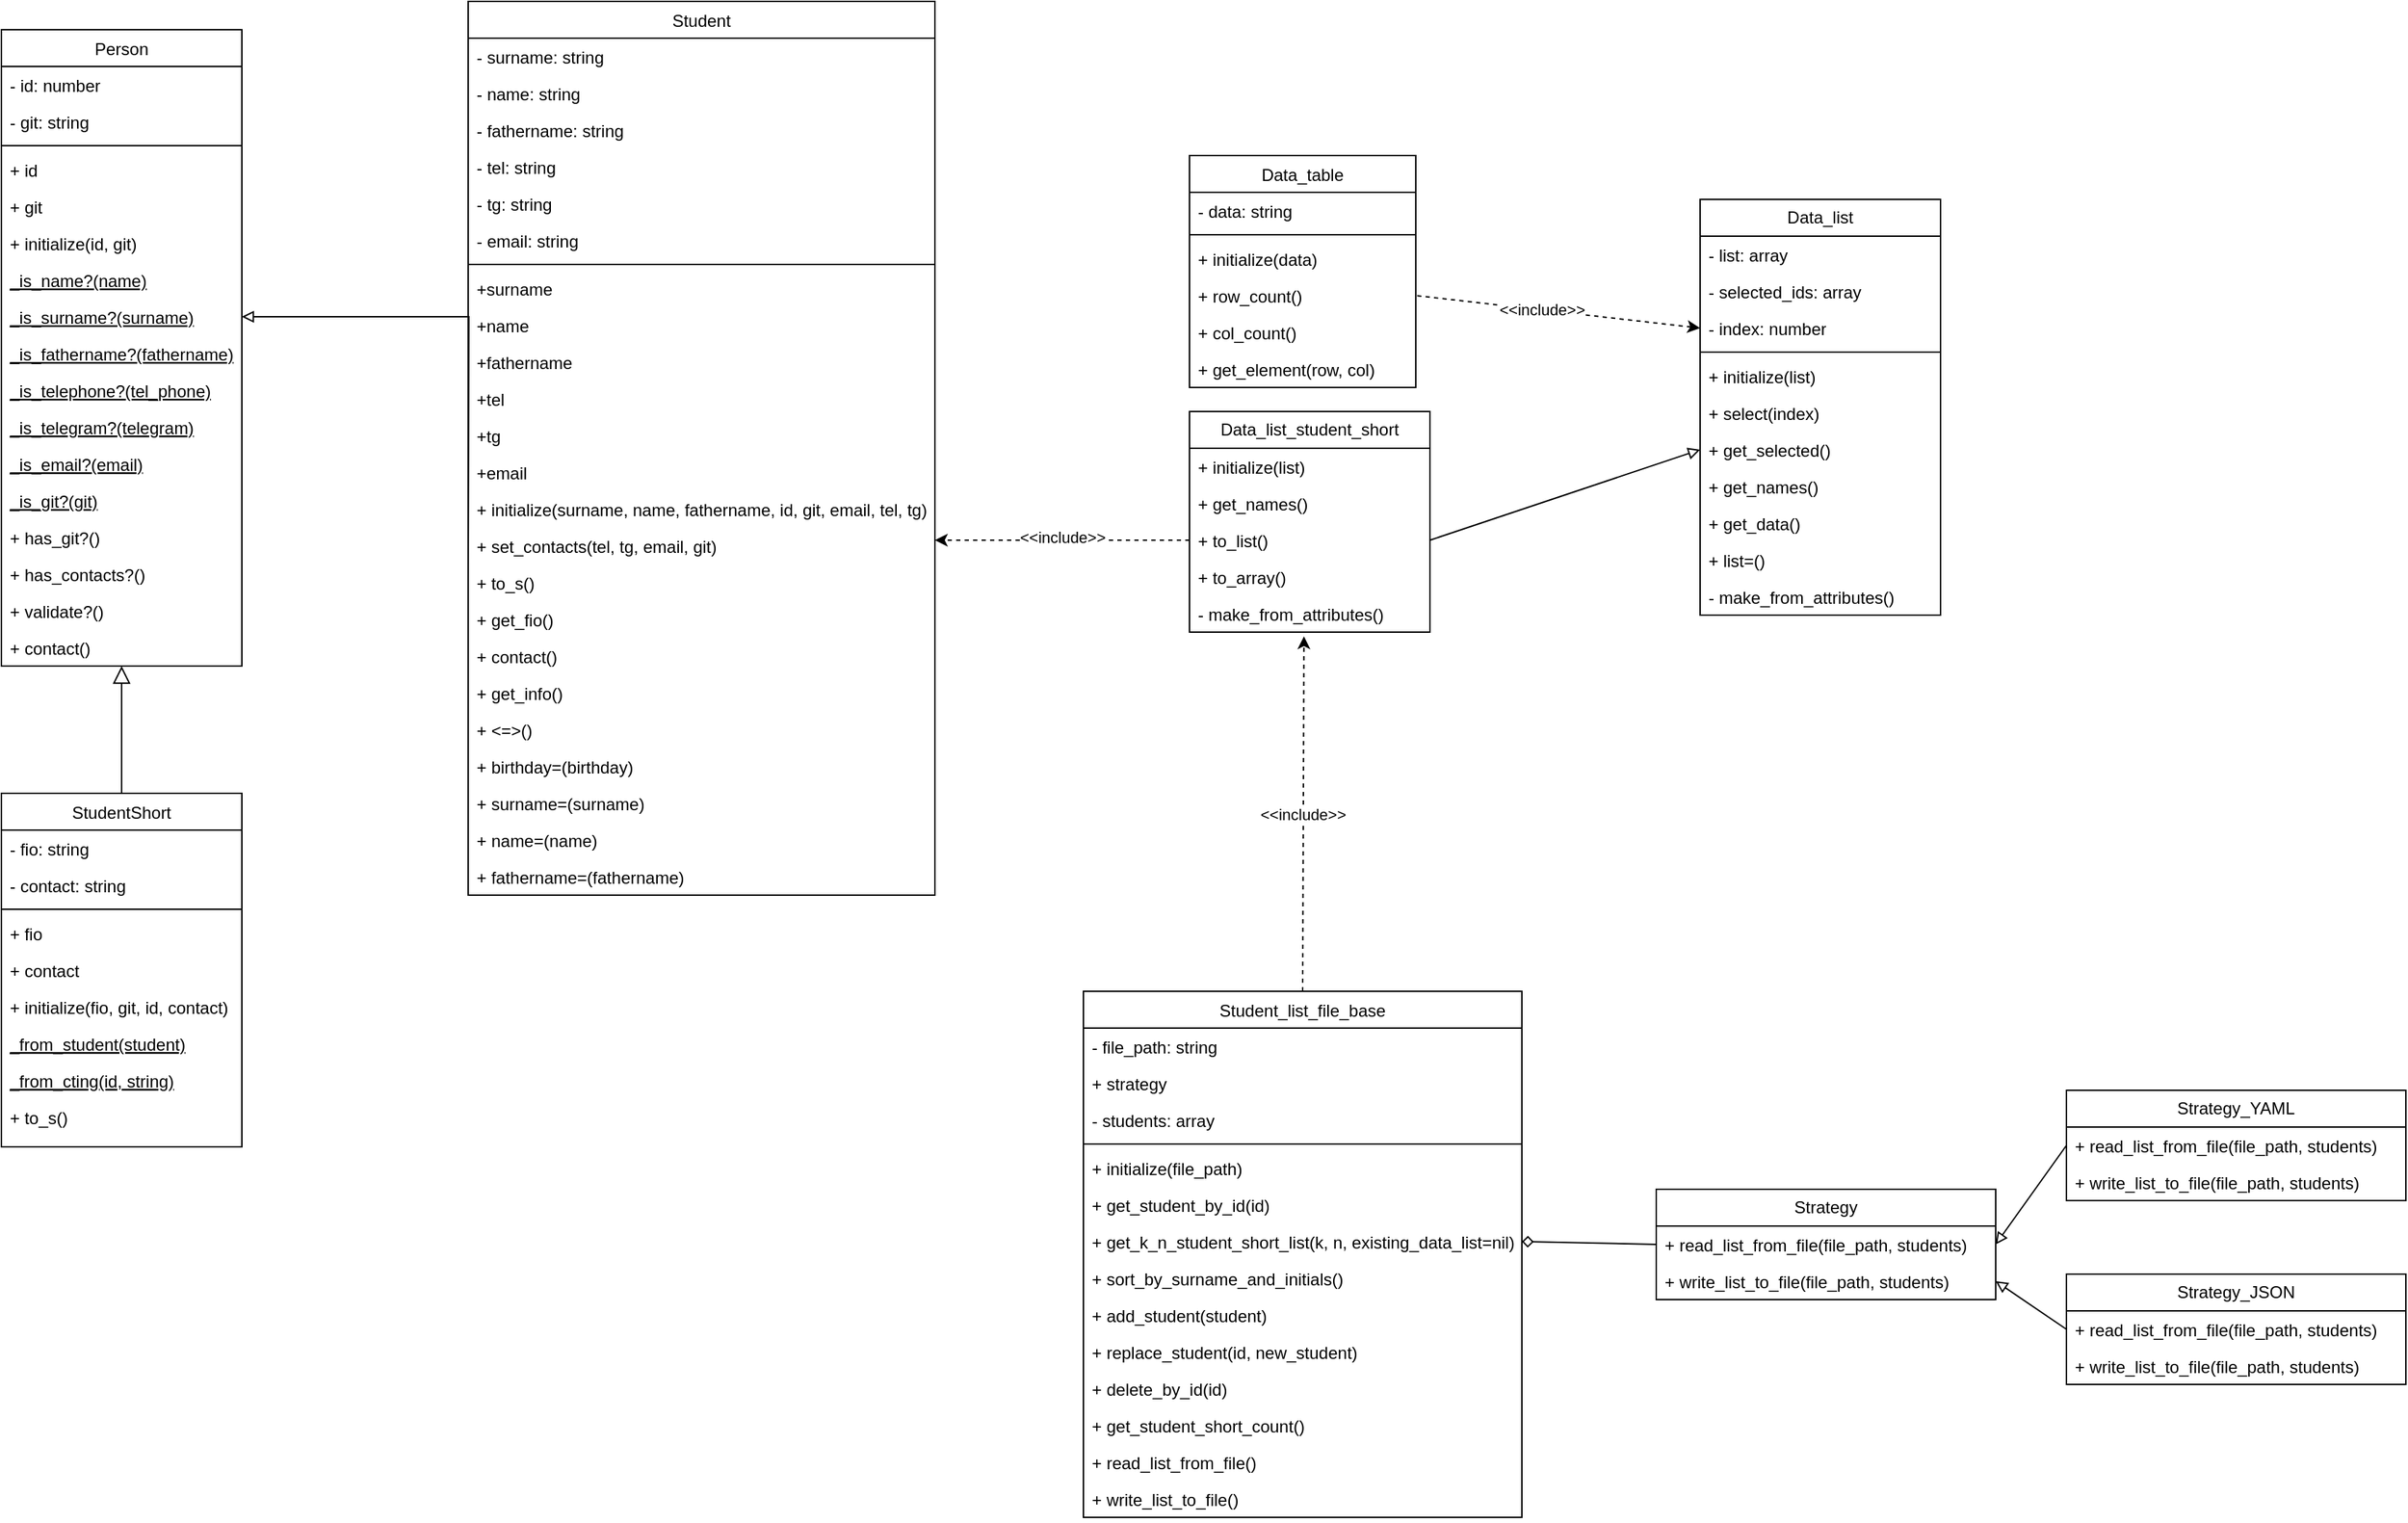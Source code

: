 <mxfile version="26.0.3">
  <diagram id="C5RBs43oDa-KdzZeNtuy" name="Page-1">
    <mxGraphModel dx="2590" dy="1465" grid="1" gridSize="10" guides="1" tooltips="1" connect="1" arrows="1" fold="1" page="1" pageScale="1" pageWidth="827" pageHeight="1169" math="0" shadow="0">
      <root>
        <mxCell id="WIyWlLk6GJQsqaUBKTNV-0" />
        <mxCell id="WIyWlLk6GJQsqaUBKTNV-1" parent="WIyWlLk6GJQsqaUBKTNV-0" />
        <mxCell id="zkfFHV4jXpPFQw0GAbJ--0" value="Person" style="swimlane;fontStyle=0;align=center;verticalAlign=top;childLayout=stackLayout;horizontal=1;startSize=26;horizontalStack=0;resizeParent=1;resizeLast=0;collapsible=1;marginBottom=0;rounded=0;shadow=0;strokeWidth=1;" parent="WIyWlLk6GJQsqaUBKTNV-1" vertex="1">
          <mxGeometry x="40" y="40" width="170" height="450" as="geometry">
            <mxRectangle x="230" y="140" width="160" height="26" as="alternateBounds" />
          </mxGeometry>
        </mxCell>
        <mxCell id="zkfFHV4jXpPFQw0GAbJ--1" value="- id: number&#xa;" style="text;align=left;verticalAlign=top;spacingLeft=4;spacingRight=4;overflow=hidden;rotatable=0;points=[[0,0.5],[1,0.5]];portConstraint=eastwest;" parent="zkfFHV4jXpPFQw0GAbJ--0" vertex="1">
          <mxGeometry y="26" width="170" height="26" as="geometry" />
        </mxCell>
        <mxCell id="zkfFHV4jXpPFQw0GAbJ--2" value="- git: string" style="text;align=left;verticalAlign=top;spacingLeft=4;spacingRight=4;overflow=hidden;rotatable=0;points=[[0,0.5],[1,0.5]];portConstraint=eastwest;rounded=0;shadow=0;html=0;" parent="zkfFHV4jXpPFQw0GAbJ--0" vertex="1">
          <mxGeometry y="52" width="170" height="26" as="geometry" />
        </mxCell>
        <mxCell id="zkfFHV4jXpPFQw0GAbJ--4" value="" style="line;html=1;strokeWidth=1;align=left;verticalAlign=middle;spacingTop=-1;spacingLeft=3;spacingRight=3;rotatable=0;labelPosition=right;points=[];portConstraint=eastwest;" parent="zkfFHV4jXpPFQw0GAbJ--0" vertex="1">
          <mxGeometry y="78" width="170" height="8" as="geometry" />
        </mxCell>
        <mxCell id="_s_rJhfVCF9jCEjjwzsq-29" value="+ id" style="text;align=left;verticalAlign=top;spacingLeft=4;spacingRight=4;overflow=hidden;rotatable=0;points=[[0,0.5],[1,0.5]];portConstraint=eastwest;" parent="zkfFHV4jXpPFQw0GAbJ--0" vertex="1">
          <mxGeometry y="86" width="170" height="26" as="geometry" />
        </mxCell>
        <mxCell id="_s_rJhfVCF9jCEjjwzsq-30" value="+ git" style="text;align=left;verticalAlign=top;spacingLeft=4;spacingRight=4;overflow=hidden;rotatable=0;points=[[0,0.5],[1,0.5]];portConstraint=eastwest;" parent="zkfFHV4jXpPFQw0GAbJ--0" vertex="1">
          <mxGeometry y="112" width="170" height="26" as="geometry" />
        </mxCell>
        <mxCell id="zkfFHV4jXpPFQw0GAbJ--5" value="+ initialize(id, git)" style="text;align=left;verticalAlign=top;spacingLeft=4;spacingRight=4;overflow=hidden;rotatable=0;points=[[0,0.5],[1,0.5]];portConstraint=eastwest;" parent="zkfFHV4jXpPFQw0GAbJ--0" vertex="1">
          <mxGeometry y="138" width="170" height="26" as="geometry" />
        </mxCell>
        <mxCell id="IYRyt0q81DZByU2d242H-0" value="_is_name?(name)" style="text;align=left;verticalAlign=top;spacingLeft=4;spacingRight=4;overflow=hidden;rotatable=0;points=[[0,0.5],[1,0.5]];portConstraint=eastwest;fontStyle=4" parent="zkfFHV4jXpPFQw0GAbJ--0" vertex="1">
          <mxGeometry y="164" width="170" height="26" as="geometry" />
        </mxCell>
        <mxCell id="_s_rJhfVCF9jCEjjwzsq-3" value="_is_surname?(surname)" style="text;align=left;verticalAlign=top;spacingLeft=4;spacingRight=4;overflow=hidden;rotatable=0;points=[[0,0.5],[1,0.5]];portConstraint=eastwest;fontStyle=4" parent="zkfFHV4jXpPFQw0GAbJ--0" vertex="1">
          <mxGeometry y="190" width="170" height="26" as="geometry" />
        </mxCell>
        <mxCell id="IYRyt0q81DZByU2d242H-1" value="_is_fathername?(fathername)" style="text;align=left;verticalAlign=top;spacingLeft=4;spacingRight=4;overflow=hidden;rotatable=0;points=[[0,0.5],[1,0.5]];portConstraint=eastwest;fontStyle=4" parent="zkfFHV4jXpPFQw0GAbJ--0" vertex="1">
          <mxGeometry y="216" width="170" height="26" as="geometry" />
        </mxCell>
        <mxCell id="IYRyt0q81DZByU2d242H-2" value="_is_telephone?(tel_phone)" style="text;align=left;verticalAlign=top;spacingLeft=4;spacingRight=4;overflow=hidden;rotatable=0;points=[[0,0.5],[1,0.5]];portConstraint=eastwest;fontStyle=4" parent="zkfFHV4jXpPFQw0GAbJ--0" vertex="1">
          <mxGeometry y="242" width="170" height="26" as="geometry" />
        </mxCell>
        <mxCell id="IYRyt0q81DZByU2d242H-3" value="_is_telegram?(telegram)" style="text;align=left;verticalAlign=top;spacingLeft=4;spacingRight=4;overflow=hidden;rotatable=0;points=[[0,0.5],[1,0.5]];portConstraint=eastwest;fontStyle=4" parent="zkfFHV4jXpPFQw0GAbJ--0" vertex="1">
          <mxGeometry y="268" width="170" height="26" as="geometry" />
        </mxCell>
        <mxCell id="IYRyt0q81DZByU2d242H-4" value="_is_email?(email)" style="text;align=left;verticalAlign=top;spacingLeft=4;spacingRight=4;overflow=hidden;rotatable=0;points=[[0,0.5],[1,0.5]];portConstraint=eastwest;fontStyle=4" parent="zkfFHV4jXpPFQw0GAbJ--0" vertex="1">
          <mxGeometry y="294" width="170" height="26" as="geometry" />
        </mxCell>
        <mxCell id="IYRyt0q81DZByU2d242H-5" value="_is_git?(git)" style="text;align=left;verticalAlign=top;spacingLeft=4;spacingRight=4;overflow=hidden;rotatable=0;points=[[0,0.5],[1,0.5]];portConstraint=eastwest;fontStyle=4" parent="zkfFHV4jXpPFQw0GAbJ--0" vertex="1">
          <mxGeometry y="320" width="170" height="26" as="geometry" />
        </mxCell>
        <mxCell id="_s_rJhfVCF9jCEjjwzsq-4" value="+ has_git?()" style="text;align=left;verticalAlign=top;spacingLeft=4;spacingRight=4;overflow=hidden;rotatable=0;points=[[0,0.5],[1,0.5]];portConstraint=eastwest;" parent="zkfFHV4jXpPFQw0GAbJ--0" vertex="1">
          <mxGeometry y="346" width="170" height="26" as="geometry" />
        </mxCell>
        <mxCell id="IYRyt0q81DZByU2d242H-6" value="+ has_contacts?()" style="text;align=left;verticalAlign=top;spacingLeft=4;spacingRight=4;overflow=hidden;rotatable=0;points=[[0,0.5],[1,0.5]];portConstraint=eastwest;" parent="zkfFHV4jXpPFQw0GAbJ--0" vertex="1">
          <mxGeometry y="372" width="170" height="26" as="geometry" />
        </mxCell>
        <mxCell id="IYRyt0q81DZByU2d242H-8" value="+ validate?()" style="text;align=left;verticalAlign=top;spacingLeft=4;spacingRight=4;overflow=hidden;rotatable=0;points=[[0,0.5],[1,0.5]];portConstraint=eastwest;" parent="zkfFHV4jXpPFQw0GAbJ--0" vertex="1">
          <mxGeometry y="398" width="170" height="26" as="geometry" />
        </mxCell>
        <mxCell id="_s_rJhfVCF9jCEjjwzsq-5" value="+ contact()" style="text;align=left;verticalAlign=top;spacingLeft=4;spacingRight=4;overflow=hidden;rotatable=0;points=[[0,0.5],[1,0.5]];portConstraint=eastwest;" parent="zkfFHV4jXpPFQw0GAbJ--0" vertex="1">
          <mxGeometry y="424" width="170" height="26" as="geometry" />
        </mxCell>
        <mxCell id="zkfFHV4jXpPFQw0GAbJ--13" value="StudentShort" style="swimlane;fontStyle=0;align=center;verticalAlign=top;childLayout=stackLayout;horizontal=1;startSize=26;horizontalStack=0;resizeParent=1;resizeLast=0;collapsible=1;marginBottom=0;rounded=0;shadow=0;strokeWidth=1;" parent="WIyWlLk6GJQsqaUBKTNV-1" vertex="1">
          <mxGeometry x="40" y="580" width="170" height="250" as="geometry">
            <mxRectangle x="340" y="380" width="170" height="26" as="alternateBounds" />
          </mxGeometry>
        </mxCell>
        <mxCell id="zkfFHV4jXpPFQw0GAbJ--14" value="- fio: string" style="text;align=left;verticalAlign=top;spacingLeft=4;spacingRight=4;overflow=hidden;rotatable=0;points=[[0,0.5],[1,0.5]];portConstraint=eastwest;" parent="zkfFHV4jXpPFQw0GAbJ--13" vertex="1">
          <mxGeometry y="26" width="170" height="26" as="geometry" />
        </mxCell>
        <mxCell id="_s_rJhfVCF9jCEjjwzsq-8" value="- contact: string" style="text;align=left;verticalAlign=top;spacingLeft=4;spacingRight=4;overflow=hidden;rotatable=0;points=[[0,0.5],[1,0.5]];portConstraint=eastwest;" parent="zkfFHV4jXpPFQw0GAbJ--13" vertex="1">
          <mxGeometry y="52" width="170" height="26" as="geometry" />
        </mxCell>
        <mxCell id="zkfFHV4jXpPFQw0GAbJ--15" value="" style="line;html=1;strokeWidth=1;align=left;verticalAlign=middle;spacingTop=-1;spacingLeft=3;spacingRight=3;rotatable=0;labelPosition=right;points=[];portConstraint=eastwest;" parent="zkfFHV4jXpPFQw0GAbJ--13" vertex="1">
          <mxGeometry y="78" width="170" height="8" as="geometry" />
        </mxCell>
        <mxCell id="_s_rJhfVCF9jCEjjwzsq-37" value="+ fio" style="text;align=left;verticalAlign=top;spacingLeft=4;spacingRight=4;overflow=hidden;rotatable=0;points=[[0,0.5],[1,0.5]];portConstraint=eastwest;" parent="zkfFHV4jXpPFQw0GAbJ--13" vertex="1">
          <mxGeometry y="86" width="170" height="26" as="geometry" />
        </mxCell>
        <mxCell id="_s_rJhfVCF9jCEjjwzsq-38" value="+ contact" style="text;align=left;verticalAlign=top;spacingLeft=4;spacingRight=4;overflow=hidden;rotatable=0;points=[[0,0.5],[1,0.5]];portConstraint=eastwest;" parent="zkfFHV4jXpPFQw0GAbJ--13" vertex="1">
          <mxGeometry y="112" width="170" height="26" as="geometry" />
        </mxCell>
        <mxCell id="_s_rJhfVCF9jCEjjwzsq-10" value="+ initialize(fio, git, id, contact)" style="text;align=left;verticalAlign=top;spacingLeft=4;spacingRight=4;overflow=hidden;rotatable=0;points=[[0,0.5],[1,0.5]];portConstraint=eastwest;" parent="zkfFHV4jXpPFQw0GAbJ--13" vertex="1">
          <mxGeometry y="138" width="170" height="26" as="geometry" />
        </mxCell>
        <mxCell id="_s_rJhfVCF9jCEjjwzsq-11" value="_from_student(student)" style="text;align=left;verticalAlign=top;spacingLeft=4;spacingRight=4;overflow=hidden;rotatable=0;points=[[0,0.5],[1,0.5]];portConstraint=eastwest;fontStyle=4" parent="zkfFHV4jXpPFQw0GAbJ--13" vertex="1">
          <mxGeometry y="164" width="170" height="26" as="geometry" />
        </mxCell>
        <mxCell id="_s_rJhfVCF9jCEjjwzsq-12" value="_from_cting(id, string)" style="text;align=left;verticalAlign=top;spacingLeft=4;spacingRight=4;overflow=hidden;rotatable=0;points=[[0,0.5],[1,0.5]];portConstraint=eastwest;fontStyle=4" parent="zkfFHV4jXpPFQw0GAbJ--13" vertex="1">
          <mxGeometry y="190" width="170" height="26" as="geometry" />
        </mxCell>
        <mxCell id="_s_rJhfVCF9jCEjjwzsq-13" value="+ to_s()" style="text;align=left;verticalAlign=top;spacingLeft=4;spacingRight=4;overflow=hidden;rotatable=0;points=[[0,0.5],[1,0.5]];portConstraint=eastwest;" parent="zkfFHV4jXpPFQw0GAbJ--13" vertex="1">
          <mxGeometry y="216" width="170" height="26" as="geometry" />
        </mxCell>
        <mxCell id="zkfFHV4jXpPFQw0GAbJ--16" value="" style="endArrow=block;endSize=10;endFill=0;shadow=0;strokeWidth=1;rounded=0;curved=0;edgeStyle=elbowEdgeStyle;elbow=vertical;" parent="WIyWlLk6GJQsqaUBKTNV-1" source="zkfFHV4jXpPFQw0GAbJ--13" target="zkfFHV4jXpPFQw0GAbJ--0" edge="1">
          <mxGeometry width="160" relative="1" as="geometry">
            <mxPoint x="210" y="373" as="sourcePoint" />
            <mxPoint x="310" y="271" as="targetPoint" />
          </mxGeometry>
        </mxCell>
        <mxCell id="zkfFHV4jXpPFQw0GAbJ--17" value="Student" style="swimlane;fontStyle=0;align=center;verticalAlign=top;childLayout=stackLayout;horizontal=1;startSize=26;horizontalStack=0;resizeParent=1;resizeLast=0;collapsible=1;marginBottom=0;rounded=0;shadow=0;strokeWidth=1;" parent="WIyWlLk6GJQsqaUBKTNV-1" vertex="1">
          <mxGeometry x="370" y="20" width="330" height="632" as="geometry">
            <mxRectangle x="550" y="140" width="160" height="26" as="alternateBounds" />
          </mxGeometry>
        </mxCell>
        <mxCell id="zkfFHV4jXpPFQw0GAbJ--18" value="- surname: string" style="text;align=left;verticalAlign=top;spacingLeft=4;spacingRight=4;overflow=hidden;rotatable=0;points=[[0,0.5],[1,0.5]];portConstraint=eastwest;" parent="zkfFHV4jXpPFQw0GAbJ--17" vertex="1">
          <mxGeometry y="26" width="330" height="26" as="geometry" />
        </mxCell>
        <mxCell id="zkfFHV4jXpPFQw0GAbJ--19" value="- name: string" style="text;align=left;verticalAlign=top;spacingLeft=4;spacingRight=4;overflow=hidden;rotatable=0;points=[[0,0.5],[1,0.5]];portConstraint=eastwest;rounded=0;shadow=0;html=0;" parent="zkfFHV4jXpPFQw0GAbJ--17" vertex="1">
          <mxGeometry y="52" width="330" height="26" as="geometry" />
        </mxCell>
        <mxCell id="zkfFHV4jXpPFQw0GAbJ--20" value="- fathername: string" style="text;align=left;verticalAlign=top;spacingLeft=4;spacingRight=4;overflow=hidden;rotatable=0;points=[[0,0.5],[1,0.5]];portConstraint=eastwest;rounded=0;shadow=0;html=0;" parent="zkfFHV4jXpPFQw0GAbJ--17" vertex="1">
          <mxGeometry y="78" width="330" height="26" as="geometry" />
        </mxCell>
        <mxCell id="zkfFHV4jXpPFQw0GAbJ--21" value="- tel: string" style="text;align=left;verticalAlign=top;spacingLeft=4;spacingRight=4;overflow=hidden;rotatable=0;points=[[0,0.5],[1,0.5]];portConstraint=eastwest;rounded=0;shadow=0;html=0;" parent="zkfFHV4jXpPFQw0GAbJ--17" vertex="1">
          <mxGeometry y="104" width="330" height="26" as="geometry" />
        </mxCell>
        <mxCell id="zkfFHV4jXpPFQw0GAbJ--22" value="- tg: string" style="text;align=left;verticalAlign=top;spacingLeft=4;spacingRight=4;overflow=hidden;rotatable=0;points=[[0,0.5],[1,0.5]];portConstraint=eastwest;rounded=0;shadow=0;html=0;" parent="zkfFHV4jXpPFQw0GAbJ--17" vertex="1">
          <mxGeometry y="130" width="330" height="26" as="geometry" />
        </mxCell>
        <mxCell id="_s_rJhfVCF9jCEjjwzsq-14" value="- email: string" style="text;align=left;verticalAlign=top;spacingLeft=4;spacingRight=4;overflow=hidden;rotatable=0;points=[[0,0.5],[1,0.5]];portConstraint=eastwest;rounded=0;shadow=0;html=0;" parent="zkfFHV4jXpPFQw0GAbJ--17" vertex="1">
          <mxGeometry y="156" width="330" height="26" as="geometry" />
        </mxCell>
        <mxCell id="zkfFHV4jXpPFQw0GAbJ--23" value="" style="line;html=1;strokeWidth=1;align=left;verticalAlign=middle;spacingTop=-1;spacingLeft=3;spacingRight=3;rotatable=0;labelPosition=right;points=[];portConstraint=eastwest;" parent="zkfFHV4jXpPFQw0GAbJ--17" vertex="1">
          <mxGeometry y="182" width="330" height="8" as="geometry" />
        </mxCell>
        <mxCell id="_s_rJhfVCF9jCEjjwzsq-31" value="+surname" style="text;align=left;verticalAlign=top;spacingLeft=4;spacingRight=4;overflow=hidden;rotatable=0;points=[[0,0.5],[1,0.5]];portConstraint=eastwest;" parent="zkfFHV4jXpPFQw0GAbJ--17" vertex="1">
          <mxGeometry y="190" width="330" height="26" as="geometry" />
        </mxCell>
        <mxCell id="_s_rJhfVCF9jCEjjwzsq-32" value="+name" style="text;align=left;verticalAlign=top;spacingLeft=4;spacingRight=4;overflow=hidden;rotatable=0;points=[[0,0.5],[1,0.5]];portConstraint=eastwest;" parent="zkfFHV4jXpPFQw0GAbJ--17" vertex="1">
          <mxGeometry y="216" width="330" height="26" as="geometry" />
        </mxCell>
        <mxCell id="_s_rJhfVCF9jCEjjwzsq-33" value="+fathername" style="text;align=left;verticalAlign=top;spacingLeft=4;spacingRight=4;overflow=hidden;rotatable=0;points=[[0,0.5],[1,0.5]];portConstraint=eastwest;" parent="zkfFHV4jXpPFQw0GAbJ--17" vertex="1">
          <mxGeometry y="242" width="330" height="26" as="geometry" />
        </mxCell>
        <mxCell id="_s_rJhfVCF9jCEjjwzsq-34" value="+tel" style="text;align=left;verticalAlign=top;spacingLeft=4;spacingRight=4;overflow=hidden;rotatable=0;points=[[0,0.5],[1,0.5]];portConstraint=eastwest;" parent="zkfFHV4jXpPFQw0GAbJ--17" vertex="1">
          <mxGeometry y="268" width="330" height="26" as="geometry" />
        </mxCell>
        <mxCell id="_s_rJhfVCF9jCEjjwzsq-35" value="+tg" style="text;align=left;verticalAlign=top;spacingLeft=4;spacingRight=4;overflow=hidden;rotatable=0;points=[[0,0.5],[1,0.5]];portConstraint=eastwest;" parent="zkfFHV4jXpPFQw0GAbJ--17" vertex="1">
          <mxGeometry y="294" width="330" height="26" as="geometry" />
        </mxCell>
        <mxCell id="_s_rJhfVCF9jCEjjwzsq-36" value="+email" style="text;align=left;verticalAlign=top;spacingLeft=4;spacingRight=4;overflow=hidden;rotatable=0;points=[[0,0.5],[1,0.5]];portConstraint=eastwest;" parent="zkfFHV4jXpPFQw0GAbJ--17" vertex="1">
          <mxGeometry y="320" width="330" height="26" as="geometry" />
        </mxCell>
        <mxCell id="_s_rJhfVCF9jCEjjwzsq-39" value="+ initialize(surname, name, fathername, id, git, email, tel, tg)" style="text;align=left;verticalAlign=top;spacingLeft=4;spacingRight=4;overflow=hidden;rotatable=0;points=[[0,0.5],[1,0.5]];portConstraint=eastwest;" parent="zkfFHV4jXpPFQw0GAbJ--17" vertex="1">
          <mxGeometry y="346" width="330" height="26" as="geometry" />
        </mxCell>
        <mxCell id="_s_rJhfVCF9jCEjjwzsq-19" value="+ set_contacts(tel, tg, email, git)" style="text;align=left;verticalAlign=top;spacingLeft=4;spacingRight=4;overflow=hidden;rotatable=0;points=[[0,0.5],[1,0.5]];portConstraint=eastwest;" parent="zkfFHV4jXpPFQw0GAbJ--17" vertex="1">
          <mxGeometry y="372" width="330" height="26" as="geometry" />
        </mxCell>
        <mxCell id="_s_rJhfVCF9jCEjjwzsq-20" value="+ to_s()" style="text;align=left;verticalAlign=top;spacingLeft=4;spacingRight=4;overflow=hidden;rotatable=0;points=[[0,0.5],[1,0.5]];portConstraint=eastwest;" parent="zkfFHV4jXpPFQw0GAbJ--17" vertex="1">
          <mxGeometry y="398" width="330" height="26" as="geometry" />
        </mxCell>
        <mxCell id="_s_rJhfVCF9jCEjjwzsq-21" value="+ get_fio()" style="text;align=left;verticalAlign=top;spacingLeft=4;spacingRight=4;overflow=hidden;rotatable=0;points=[[0,0.5],[1,0.5]];portConstraint=eastwest;" parent="zkfFHV4jXpPFQw0GAbJ--17" vertex="1">
          <mxGeometry y="424" width="330" height="26" as="geometry" />
        </mxCell>
        <mxCell id="_s_rJhfVCF9jCEjjwzsq-22" value="+ contact()" style="text;align=left;verticalAlign=top;spacingLeft=4;spacingRight=4;overflow=hidden;rotatable=0;points=[[0,0.5],[1,0.5]];portConstraint=eastwest;" parent="zkfFHV4jXpPFQw0GAbJ--17" vertex="1">
          <mxGeometry y="450" width="330" height="26" as="geometry" />
        </mxCell>
        <mxCell id="_s_rJhfVCF9jCEjjwzsq-23" value="+ get_info()" style="text;align=left;verticalAlign=top;spacingLeft=4;spacingRight=4;overflow=hidden;rotatable=0;points=[[0,0.5],[1,0.5]];portConstraint=eastwest;" parent="zkfFHV4jXpPFQw0GAbJ--17" vertex="1">
          <mxGeometry y="476" width="330" height="26" as="geometry" />
        </mxCell>
        <mxCell id="IYRyt0q81DZByU2d242H-9" value="+ &lt;=&gt;()" style="text;align=left;verticalAlign=top;spacingLeft=4;spacingRight=4;overflow=hidden;rotatable=0;points=[[0,0.5],[1,0.5]];portConstraint=eastwest;" parent="zkfFHV4jXpPFQw0GAbJ--17" vertex="1">
          <mxGeometry y="502" width="330" height="26" as="geometry" />
        </mxCell>
        <mxCell id="IYRyt0q81DZByU2d242H-10" value="+ birthday=(birthday)" style="text;align=left;verticalAlign=top;spacingLeft=4;spacingRight=4;overflow=hidden;rotatable=0;points=[[0,0.5],[1,0.5]];portConstraint=eastwest;" parent="zkfFHV4jXpPFQw0GAbJ--17" vertex="1">
          <mxGeometry y="528" width="330" height="26" as="geometry" />
        </mxCell>
        <mxCell id="_s_rJhfVCF9jCEjjwzsq-25" value="+ surname=(surname)" style="text;align=left;verticalAlign=top;spacingLeft=4;spacingRight=4;overflow=hidden;rotatable=0;points=[[0,0.5],[1,0.5]];portConstraint=eastwest;" parent="zkfFHV4jXpPFQw0GAbJ--17" vertex="1">
          <mxGeometry y="554" width="330" height="26" as="geometry" />
        </mxCell>
        <mxCell id="_s_rJhfVCF9jCEjjwzsq-26" value="+ name=(name)" style="text;align=left;verticalAlign=top;spacingLeft=4;spacingRight=4;overflow=hidden;rotatable=0;points=[[0,0.5],[1,0.5]];portConstraint=eastwest;" parent="zkfFHV4jXpPFQw0GAbJ--17" vertex="1">
          <mxGeometry y="580" width="330" height="26" as="geometry" />
        </mxCell>
        <mxCell id="_s_rJhfVCF9jCEjjwzsq-27" value="+ fathername=(fathername)" style="text;align=left;verticalAlign=top;spacingLeft=4;spacingRight=4;overflow=hidden;rotatable=0;points=[[0,0.5],[1,0.5]];portConstraint=eastwest;" parent="zkfFHV4jXpPFQw0GAbJ--17" vertex="1">
          <mxGeometry y="606" width="330" height="26" as="geometry" />
        </mxCell>
        <mxCell id="_s_rJhfVCF9jCEjjwzsq-28" style="edgeStyle=orthogonalEdgeStyle;rounded=0;orthogonalLoop=1;jettySize=auto;html=1;endArrow=block;endFill=0;" parent="WIyWlLk6GJQsqaUBKTNV-1" target="_s_rJhfVCF9jCEjjwzsq-3" edge="1">
          <mxGeometry relative="1" as="geometry">
            <mxPoint x="370" y="431" as="sourcePoint" />
          </mxGeometry>
        </mxCell>
        <mxCell id="IYRyt0q81DZByU2d242H-11" value="Data_list_student_short" style="swimlane;fontStyle=0;childLayout=stackLayout;horizontal=1;startSize=26;fillColor=none;horizontalStack=0;resizeParent=1;resizeParentMax=0;resizeLast=0;collapsible=1;marginBottom=0;whiteSpace=wrap;html=1;" parent="WIyWlLk6GJQsqaUBKTNV-1" vertex="1">
          <mxGeometry x="880" y="310" width="170" height="156" as="geometry" />
        </mxCell>
        <mxCell id="IYRyt0q81DZByU2d242H-12" value="+ initialize(list)" style="text;strokeColor=none;fillColor=none;align=left;verticalAlign=top;spacingLeft=4;spacingRight=4;overflow=hidden;rotatable=0;points=[[0,0.5],[1,0.5]];portConstraint=eastwest;whiteSpace=wrap;html=1;" parent="IYRyt0q81DZByU2d242H-11" vertex="1">
          <mxGeometry y="26" width="170" height="26" as="geometry" />
        </mxCell>
        <mxCell id="IYRyt0q81DZByU2d242H-13" value="+ get_names()" style="text;strokeColor=none;fillColor=none;align=left;verticalAlign=top;spacingLeft=4;spacingRight=4;overflow=hidden;rotatable=0;points=[[0,0.5],[1,0.5]];portConstraint=eastwest;whiteSpace=wrap;html=1;" parent="IYRyt0q81DZByU2d242H-11" vertex="1">
          <mxGeometry y="52" width="170" height="26" as="geometry" />
        </mxCell>
        <mxCell id="IYRyt0q81DZByU2d242H-15" value="+ to_list()" style="text;strokeColor=none;fillColor=none;align=left;verticalAlign=top;spacingLeft=4;spacingRight=4;overflow=hidden;rotatable=0;points=[[0,0.5],[1,0.5]];portConstraint=eastwest;whiteSpace=wrap;html=1;" parent="IYRyt0q81DZByU2d242H-11" vertex="1">
          <mxGeometry y="78" width="170" height="26" as="geometry" />
        </mxCell>
        <mxCell id="IYRyt0q81DZByU2d242H-14" value="+ to_array()" style="text;strokeColor=none;fillColor=none;align=left;verticalAlign=top;spacingLeft=4;spacingRight=4;overflow=hidden;rotatable=0;points=[[0,0.5],[1,0.5]];portConstraint=eastwest;whiteSpace=wrap;html=1;" parent="IYRyt0q81DZByU2d242H-11" vertex="1">
          <mxGeometry y="104" width="170" height="26" as="geometry" />
        </mxCell>
        <mxCell id="IYRyt0q81DZByU2d242H-16" value="- make_from_attributes()" style="text;strokeColor=none;fillColor=none;align=left;verticalAlign=top;spacingLeft=4;spacingRight=4;overflow=hidden;rotatable=0;points=[[0,0.5],[1,0.5]];portConstraint=eastwest;whiteSpace=wrap;html=1;" parent="IYRyt0q81DZByU2d242H-11" vertex="1">
          <mxGeometry y="130" width="170" height="26" as="geometry" />
        </mxCell>
        <mxCell id="IYRyt0q81DZByU2d242H-17" style="rounded=0;orthogonalLoop=1;jettySize=auto;html=1;exitX=0;exitY=0.5;exitDx=0;exitDy=0;dashed=1;endArrow=classic;endFill=1;" parent="WIyWlLk6GJQsqaUBKTNV-1" source="IYRyt0q81DZByU2d242H-15" edge="1">
          <mxGeometry relative="1" as="geometry">
            <mxPoint x="840" y="401" as="sourcePoint" />
            <mxPoint x="700" y="401" as="targetPoint" />
          </mxGeometry>
        </mxCell>
        <mxCell id="IYRyt0q81DZByU2d242H-18" value="&amp;lt;&amp;lt;include&amp;gt;&amp;gt;" style="edgeLabel;html=1;align=center;verticalAlign=middle;resizable=0;points=[];" parent="IYRyt0q81DZByU2d242H-17" vertex="1" connectable="0">
          <mxGeometry x="0.159" y="-3" relative="1" as="geometry">
            <mxPoint x="14" y="1" as="offset" />
          </mxGeometry>
        </mxCell>
        <mxCell id="IYRyt0q81DZByU2d242H-19" value="Data_list" style="swimlane;fontStyle=0;childLayout=stackLayout;horizontal=1;startSize=26;fillColor=none;horizontalStack=0;resizeParent=1;resizeParentMax=0;resizeLast=0;collapsible=1;marginBottom=0;whiteSpace=wrap;html=1;" parent="WIyWlLk6GJQsqaUBKTNV-1" vertex="1">
          <mxGeometry x="1241" y="160" width="170" height="294" as="geometry" />
        </mxCell>
        <mxCell id="IYRyt0q81DZByU2d242H-26" value="- list: array&lt;span style=&quot;color: rgba(0, 0, 0, 0); font-family: monospace; font-size: 0px; text-wrap-mode: nowrap;&quot;&gt;%3CmxGraphModel%3E%3Croot%3E%3CmxCell%20id%3D%220%22%2F%3E%3CmxCell%20id%3D%221%22%20parent%3D%220%22%2F%3E%3CmxCell%20id%3D%222%22%20value%3D%22%2B%20initialize(list)%22%20style%3D%22text%3BstrokeColor%3Dnone%3BfillColor%3Dnone%3Balign%3Dleft%3BverticalAlign%3Dtop%3BspacingLeft%3D4%3BspacingRight%3D4%3Boverflow%3Dhidden%3Brotatable%3D0%3Bpoints%3D%5B%5B0%2C0.5%5D%2C%5B1%2C0.5%5D%5D%3BportConstraint%3Deastwest%3BwhiteSpace%3Dwrap%3Bhtml%3D1%3B%22%20vertex%3D%221%22%20parent%3D%221%22%3E%3CmxGeometry%20x%3D%221180%22%20y%3D%22336%22%20width%3D%22170%22%20height%3D%2226%22%20as%3D%22geometry%22%2F%3E%3C%2FmxCell%3E%3C%2Froot%3E%3C%2FmxGraphModel%3E&lt;/span&gt;" style="text;strokeColor=none;fillColor=none;align=left;verticalAlign=top;spacingLeft=4;spacingRight=4;overflow=hidden;rotatable=0;points=[[0,0.5],[1,0.5]];portConstraint=eastwest;whiteSpace=wrap;html=1;" parent="IYRyt0q81DZByU2d242H-19" vertex="1">
          <mxGeometry y="26" width="170" height="26" as="geometry" />
        </mxCell>
        <mxCell id="IYRyt0q81DZByU2d242H-27" value="- selected_ids: array&lt;span style=&quot;color: rgba(0, 0, 0, 0); font-family: monospace; font-size: 0px; text-wrap-mode: nowrap;&quot;&gt;%3CmxGraphModel%3E%3Croot%3E%3CmxCell%20id%3D%220%22%2F%3E%3CmxCell%20id%3D%221%22%20parent%3D%220%22%2F%3E%3CmxCell%20id%3D%222%22%20value%3D%22%2B%20initialize(list)%22%20style%3D%22text%3BstrokeColor%3Dnone%3BfillColor%3Dnone%3Balign%3Dleft%3BverticalAlign%3Dtop%3BspacingLeft%3D4%3BspacingRight%3D4%3Boverflow%3Dhidden%3Brotatable%3D0%3Bpoints%3D%5B%5B0%2C0.5%5D%2C%5B1%2C0.5%5D%5D%3BportConstraint%3Deastwest%3BwhiteSpace%3Dwrap%3Bhtml%3D1%3B%22%20vertex%3D%221%22%20parent%3D%221%22%3E%3CmxGeometry%20x%3D%221180%22%20y%3D%22336%22%20width%3D%22170%22%20height%3D%2226%22%20as%3D%22geometry%22%2F%3E%3C%2FmxCell%3E%3C%2Froot%3E%3C%2FmxGraphModel%3E&lt;/span&gt;" style="text;strokeColor=none;fillColor=none;align=left;verticalAlign=top;spacingLeft=4;spacingRight=4;overflow=hidden;rotatable=0;points=[[0,0.5],[1,0.5]];portConstraint=eastwest;whiteSpace=wrap;html=1;" parent="IYRyt0q81DZByU2d242H-19" vertex="1">
          <mxGeometry y="52" width="170" height="26" as="geometry" />
        </mxCell>
        <mxCell id="IYRyt0q81DZByU2d242H-28" value="- index: number&lt;span style=&quot;color: rgba(0, 0, 0, 0); font-family: monospace; font-size: 0px; text-wrap-mode: nowrap;&quot;&gt;%3CmxGraphModel%3E%3Croot%3E%3CmxCell%20id%3D%220%22%2F%3E%3CmxCell%20id%3D%221%22%20parent%3D%220%22%2F%3E%3CmxCell%20id%3D%222%22%20value%3D%22%2B%20initialize(list)%22%20style%3D%22text%3BstrokeColor%3Dnone%3BfillColor%3Dnone%3Balign%3Dleft%3BverticalAlign%3Dtop%3BspacingLeft%3D4%3BspacingRight%3D4%3Boverflow%3Dhidden%3Brotatable%3D0%3Bpoints%3D%5B%5B0%2C0.5%5D%2C%5B1%2C0.5%5D%5D%3BportConstraint%3Deastwest%3BwhiteSpace%3Dwrap%3Bhtml%3D1%3B%22%20vertex%3D%221%22%20parent%3D%221%22%3E%3CmxGeometry%20x%3D%221180%22%20y%3D%22336%22%20width%3D%22170%22%20height%3D%2226%22%20as%3D%22geometry%22%2F%3E%3C%2FmxCell%3E%3C%2Froot%3E%3C%2FmxGraphModel%&lt;/span&gt;" style="text;strokeColor=none;fillColor=none;align=left;verticalAlign=top;spacingLeft=4;spacingRight=4;overflow=hidden;rotatable=0;points=[[0,0.5],[1,0.5]];portConstraint=eastwest;whiteSpace=wrap;html=1;" parent="IYRyt0q81DZByU2d242H-19" vertex="1">
          <mxGeometry y="78" width="170" height="26" as="geometry" />
        </mxCell>
        <mxCell id="IYRyt0q81DZByU2d242H-31" value="" style="line;strokeWidth=1;fillColor=none;align=left;verticalAlign=middle;spacingTop=-1;spacingLeft=3;spacingRight=3;rotatable=0;labelPosition=right;points=[];portConstraint=eastwest;strokeColor=inherit;" parent="IYRyt0q81DZByU2d242H-19" vertex="1">
          <mxGeometry y="104" width="170" height="8" as="geometry" />
        </mxCell>
        <mxCell id="IYRyt0q81DZByU2d242H-20" value="+ initialize(list)" style="text;strokeColor=none;fillColor=none;align=left;verticalAlign=top;spacingLeft=4;spacingRight=4;overflow=hidden;rotatable=0;points=[[0,0.5],[1,0.5]];portConstraint=eastwest;whiteSpace=wrap;html=1;" parent="IYRyt0q81DZByU2d242H-19" vertex="1">
          <mxGeometry y="112" width="170" height="26" as="geometry" />
        </mxCell>
        <mxCell id="IYRyt0q81DZByU2d242H-21" value="+ select(index)" style="text;strokeColor=none;fillColor=none;align=left;verticalAlign=top;spacingLeft=4;spacingRight=4;overflow=hidden;rotatable=0;points=[[0,0.5],[1,0.5]];portConstraint=eastwest;whiteSpace=wrap;html=1;" parent="IYRyt0q81DZByU2d242H-19" vertex="1">
          <mxGeometry y="138" width="170" height="26" as="geometry" />
        </mxCell>
        <mxCell id="IYRyt0q81DZByU2d242H-22" value="+ get_selected()" style="text;strokeColor=none;fillColor=none;align=left;verticalAlign=top;spacingLeft=4;spacingRight=4;overflow=hidden;rotatable=0;points=[[0,0.5],[1,0.5]];portConstraint=eastwest;whiteSpace=wrap;html=1;" parent="IYRyt0q81DZByU2d242H-19" vertex="1">
          <mxGeometry y="164" width="170" height="26" as="geometry" />
        </mxCell>
        <mxCell id="IYRyt0q81DZByU2d242H-23" value="+ get_names()" style="text;strokeColor=none;fillColor=none;align=left;verticalAlign=top;spacingLeft=4;spacingRight=4;overflow=hidden;rotatable=0;points=[[0,0.5],[1,0.5]];portConstraint=eastwest;whiteSpace=wrap;html=1;" parent="IYRyt0q81DZByU2d242H-19" vertex="1">
          <mxGeometry y="190" width="170" height="26" as="geometry" />
        </mxCell>
        <mxCell id="IYRyt0q81DZByU2d242H-29" value="+ get_data()" style="text;strokeColor=none;fillColor=none;align=left;verticalAlign=top;spacingLeft=4;spacingRight=4;overflow=hidden;rotatable=0;points=[[0,0.5],[1,0.5]];portConstraint=eastwest;whiteSpace=wrap;html=1;" parent="IYRyt0q81DZByU2d242H-19" vertex="1">
          <mxGeometry y="216" width="170" height="26" as="geometry" />
        </mxCell>
        <mxCell id="IYRyt0q81DZByU2d242H-30" value="+ list=()" style="text;strokeColor=none;fillColor=none;align=left;verticalAlign=top;spacingLeft=4;spacingRight=4;overflow=hidden;rotatable=0;points=[[0,0.5],[1,0.5]];portConstraint=eastwest;whiteSpace=wrap;html=1;" parent="IYRyt0q81DZByU2d242H-19" vertex="1">
          <mxGeometry y="242" width="170" height="26" as="geometry" />
        </mxCell>
        <mxCell id="IYRyt0q81DZByU2d242H-24" value="- make_from_attributes()" style="text;strokeColor=none;fillColor=none;align=left;verticalAlign=top;spacingLeft=4;spacingRight=4;overflow=hidden;rotatable=0;points=[[0,0.5],[1,0.5]];portConstraint=eastwest;whiteSpace=wrap;html=1;" parent="IYRyt0q81DZByU2d242H-19" vertex="1">
          <mxGeometry y="268" width="170" height="26" as="geometry" />
        </mxCell>
        <mxCell id="IYRyt0q81DZByU2d242H-25" style="rounded=0;orthogonalLoop=1;jettySize=auto;html=1;exitX=1;exitY=0.5;exitDx=0;exitDy=0;entryX=0;entryY=0.5;entryDx=0;entryDy=0;endArrow=block;endFill=0;" parent="WIyWlLk6GJQsqaUBKTNV-1" source="IYRyt0q81DZByU2d242H-15" target="IYRyt0q81DZByU2d242H-22" edge="1">
          <mxGeometry relative="1" as="geometry" />
        </mxCell>
        <mxCell id="IYRyt0q81DZByU2d242H-32" value="&lt;span style=&quot;font-weight: normal;&quot;&gt;Data_table&lt;/span&gt;" style="swimlane;fontStyle=1;align=center;verticalAlign=top;childLayout=stackLayout;horizontal=1;startSize=26;horizontalStack=0;resizeParent=1;resizeParentMax=0;resizeLast=0;collapsible=1;marginBottom=0;whiteSpace=wrap;html=1;" parent="WIyWlLk6GJQsqaUBKTNV-1" vertex="1">
          <mxGeometry x="880" y="129" width="160" height="164" as="geometry" />
        </mxCell>
        <mxCell id="IYRyt0q81DZByU2d242H-33" value="- data: string" style="text;strokeColor=none;fillColor=none;align=left;verticalAlign=top;spacingLeft=4;spacingRight=4;overflow=hidden;rotatable=0;points=[[0,0.5],[1,0.5]];portConstraint=eastwest;whiteSpace=wrap;html=1;" parent="IYRyt0q81DZByU2d242H-32" vertex="1">
          <mxGeometry y="26" width="160" height="26" as="geometry" />
        </mxCell>
        <mxCell id="IYRyt0q81DZByU2d242H-34" value="" style="line;strokeWidth=1;fillColor=none;align=left;verticalAlign=middle;spacingTop=-1;spacingLeft=3;spacingRight=3;rotatable=0;labelPosition=right;points=[];portConstraint=eastwest;strokeColor=inherit;" parent="IYRyt0q81DZByU2d242H-32" vertex="1">
          <mxGeometry y="52" width="160" height="8" as="geometry" />
        </mxCell>
        <mxCell id="IYRyt0q81DZByU2d242H-35" value="+ initialize(data)" style="text;strokeColor=none;fillColor=none;align=left;verticalAlign=top;spacingLeft=4;spacingRight=4;overflow=hidden;rotatable=0;points=[[0,0.5],[1,0.5]];portConstraint=eastwest;whiteSpace=wrap;html=1;" parent="IYRyt0q81DZByU2d242H-32" vertex="1">
          <mxGeometry y="60" width="160" height="26" as="geometry" />
        </mxCell>
        <mxCell id="IYRyt0q81DZByU2d242H-36" value="+ row_count()" style="text;strokeColor=none;fillColor=none;align=left;verticalAlign=top;spacingLeft=4;spacingRight=4;overflow=hidden;rotatable=0;points=[[0,0.5],[1,0.5]];portConstraint=eastwest;whiteSpace=wrap;html=1;" parent="IYRyt0q81DZByU2d242H-32" vertex="1">
          <mxGeometry y="86" width="160" height="26" as="geometry" />
        </mxCell>
        <mxCell id="IYRyt0q81DZByU2d242H-37" value="+ col_count()" style="text;strokeColor=none;fillColor=none;align=left;verticalAlign=top;spacingLeft=4;spacingRight=4;overflow=hidden;rotatable=0;points=[[0,0.5],[1,0.5]];portConstraint=eastwest;whiteSpace=wrap;html=1;" parent="IYRyt0q81DZByU2d242H-32" vertex="1">
          <mxGeometry y="112" width="160" height="26" as="geometry" />
        </mxCell>
        <mxCell id="IYRyt0q81DZByU2d242H-38" value="+ get_element(row, col)" style="text;strokeColor=none;fillColor=none;align=left;verticalAlign=top;spacingLeft=4;spacingRight=4;overflow=hidden;rotatable=0;points=[[0,0.5],[1,0.5]];portConstraint=eastwest;whiteSpace=wrap;html=1;" parent="IYRyt0q81DZByU2d242H-32" vertex="1">
          <mxGeometry y="138" width="160" height="26" as="geometry" />
        </mxCell>
        <mxCell id="IYRyt0q81DZByU2d242H-39" style="rounded=0;orthogonalLoop=1;jettySize=auto;html=1;exitX=0;exitY=0.5;exitDx=0;exitDy=0;entryX=1;entryY=0.5;entryDx=0;entryDy=0;endArrow=none;endFill=0;startArrow=classic;startFill=1;dashed=1;" parent="WIyWlLk6GJQsqaUBKTNV-1" source="IYRyt0q81DZByU2d242H-28" target="IYRyt0q81DZByU2d242H-36" edge="1">
          <mxGeometry relative="1" as="geometry" />
        </mxCell>
        <mxCell id="IYRyt0q81DZByU2d242H-40" value="&amp;lt;&amp;lt;include&amp;gt;&amp;gt;" style="edgeLabel;html=1;align=center;verticalAlign=middle;resizable=0;points=[];" parent="IYRyt0q81DZByU2d242H-39" vertex="1" connectable="0">
          <mxGeometry x="0.107" y="-1" relative="1" as="geometry">
            <mxPoint x="-1" as="offset" />
          </mxGeometry>
        </mxCell>
        <mxCell id="-BVPfmjT5Dgc2LrFHJGp-22" value="&amp;lt;&amp;lt;include&amp;gt;&amp;gt;" style="rounded=0;orthogonalLoop=1;jettySize=auto;html=1;exitX=0.5;exitY=0;exitDx=0;exitDy=0;entryX=0.476;entryY=1.115;entryDx=0;entryDy=0;entryPerimeter=0;dashed=1;" edge="1" parent="WIyWlLk6GJQsqaUBKTNV-1" source="-BVPfmjT5Dgc2LrFHJGp-7" target="IYRyt0q81DZByU2d242H-16">
          <mxGeometry relative="1" as="geometry">
            <mxPoint x="960" y="490" as="targetPoint" />
          </mxGeometry>
        </mxCell>
        <mxCell id="-BVPfmjT5Dgc2LrFHJGp-7" value="&lt;div style=&quot;font-weight: normal; font-size: 12px; line-height: 18px; white-space: pre;&quot;&gt;&lt;div style=&quot;&quot;&gt;&lt;font face=&quot;Helvetica&quot; style=&quot;color: rgb(0, 0, 0);&quot;&gt;Student_list_file_base&lt;/font&gt;&lt;/div&gt;&lt;/div&gt;" style="swimlane;fontStyle=0;childLayout=stackLayout;horizontal=1;startSize=26;fillColor=none;horizontalStack=0;resizeParent=1;resizeParentMax=0;resizeLast=0;collapsible=1;marginBottom=0;whiteSpace=wrap;html=1;" vertex="1" parent="WIyWlLk6GJQsqaUBKTNV-1">
          <mxGeometry x="805" y="720" width="310" height="372" as="geometry" />
        </mxCell>
        <mxCell id="-BVPfmjT5Dgc2LrFHJGp-8" value="- file_path: string" style="text;strokeColor=none;fillColor=none;align=left;verticalAlign=top;spacingLeft=4;spacingRight=4;overflow=hidden;rotatable=0;points=[[0,0.5],[1,0.5]];portConstraint=eastwest;whiteSpace=wrap;html=1;" vertex="1" parent="-BVPfmjT5Dgc2LrFHJGp-7">
          <mxGeometry y="26" width="310" height="26" as="geometry" />
        </mxCell>
        <mxCell id="-BVPfmjT5Dgc2LrFHJGp-34" value="+ strategy" style="text;strokeColor=none;fillColor=none;align=left;verticalAlign=top;spacingLeft=4;spacingRight=4;overflow=hidden;rotatable=0;points=[[0,0.5],[1,0.5]];portConstraint=eastwest;whiteSpace=wrap;html=1;" vertex="1" parent="-BVPfmjT5Dgc2LrFHJGp-7">
          <mxGeometry y="52" width="310" height="26" as="geometry" />
        </mxCell>
        <mxCell id="-BVPfmjT5Dgc2LrFHJGp-9" value="- students: array" style="text;strokeColor=none;fillColor=none;align=left;verticalAlign=top;spacingLeft=4;spacingRight=4;overflow=hidden;rotatable=0;points=[[0,0.5],[1,0.5]];portConstraint=eastwest;whiteSpace=wrap;html=1;" vertex="1" parent="-BVPfmjT5Dgc2LrFHJGp-7">
          <mxGeometry y="78" width="310" height="26" as="geometry" />
        </mxCell>
        <mxCell id="-BVPfmjT5Dgc2LrFHJGp-11" value="" style="line;strokeWidth=1;fillColor=none;align=left;verticalAlign=middle;spacingTop=-1;spacingLeft=3;spacingRight=3;rotatable=0;labelPosition=right;points=[];portConstraint=eastwest;strokeColor=inherit;" vertex="1" parent="-BVPfmjT5Dgc2LrFHJGp-7">
          <mxGeometry y="104" width="310" height="8" as="geometry" />
        </mxCell>
        <mxCell id="-BVPfmjT5Dgc2LrFHJGp-12" value="+ initialize(file_path)" style="text;strokeColor=none;fillColor=none;align=left;verticalAlign=top;spacingLeft=4;spacingRight=4;overflow=hidden;rotatable=0;points=[[0,0.5],[1,0.5]];portConstraint=eastwest;whiteSpace=wrap;html=1;" vertex="1" parent="-BVPfmjT5Dgc2LrFHJGp-7">
          <mxGeometry y="112" width="310" height="26" as="geometry" />
        </mxCell>
        <mxCell id="-BVPfmjT5Dgc2LrFHJGp-13" value="+&amp;nbsp;&lt;font face=&quot;Helvetica&quot; style=&quot;color: rgb(0, 0, 0);&quot;&gt;&lt;span style=&quot;white-space: pre;&quot;&gt;get_student_by_id&lt;/span&gt;&lt;span style=&quot;white-space: pre;&quot;&gt;(&lt;/span&gt;&lt;span style=&quot;white-space: pre;&quot;&gt;id&lt;/span&gt;&lt;span style=&quot;white-space: pre;&quot;&gt;)&lt;/span&gt;&lt;/font&gt;" style="text;strokeColor=none;fillColor=none;align=left;verticalAlign=top;spacingLeft=4;spacingRight=4;overflow=hidden;rotatable=0;points=[[0,0.5],[1,0.5]];portConstraint=eastwest;whiteSpace=wrap;html=1;" vertex="1" parent="-BVPfmjT5Dgc2LrFHJGp-7">
          <mxGeometry y="138" width="310" height="26" as="geometry" />
        </mxCell>
        <mxCell id="-BVPfmjT5Dgc2LrFHJGp-14" value="+ get_k_n_student_short_list(k, n, existing_data_list=nil)" style="text;strokeColor=none;fillColor=none;align=left;verticalAlign=top;spacingLeft=4;spacingRight=4;overflow=hidden;rotatable=0;points=[[0,0.5],[1,0.5]];portConstraint=eastwest;whiteSpace=wrap;html=1;" vertex="1" parent="-BVPfmjT5Dgc2LrFHJGp-7">
          <mxGeometry y="164" width="310" height="26" as="geometry" />
        </mxCell>
        <mxCell id="-BVPfmjT5Dgc2LrFHJGp-15" value="+ sort_by_surname_and_initials()" style="text;strokeColor=none;fillColor=none;align=left;verticalAlign=top;spacingLeft=4;spacingRight=4;overflow=hidden;rotatable=0;points=[[0,0.5],[1,0.5]];portConstraint=eastwest;whiteSpace=wrap;html=1;" vertex="1" parent="-BVPfmjT5Dgc2LrFHJGp-7">
          <mxGeometry y="190" width="310" height="26" as="geometry" />
        </mxCell>
        <mxCell id="-BVPfmjT5Dgc2LrFHJGp-16" value="+ add_student(student)" style="text;strokeColor=none;fillColor=none;align=left;verticalAlign=top;spacingLeft=4;spacingRight=4;overflow=hidden;rotatable=0;points=[[0,0.5],[1,0.5]];portConstraint=eastwest;whiteSpace=wrap;html=1;" vertex="1" parent="-BVPfmjT5Dgc2LrFHJGp-7">
          <mxGeometry y="216" width="310" height="26" as="geometry" />
        </mxCell>
        <mxCell id="-BVPfmjT5Dgc2LrFHJGp-17" value="+ replace_student(id, new_student)" style="text;strokeColor=none;fillColor=none;align=left;verticalAlign=top;spacingLeft=4;spacingRight=4;overflow=hidden;rotatable=0;points=[[0,0.5],[1,0.5]];portConstraint=eastwest;whiteSpace=wrap;html=1;" vertex="1" parent="-BVPfmjT5Dgc2LrFHJGp-7">
          <mxGeometry y="242" width="310" height="26" as="geometry" />
        </mxCell>
        <mxCell id="-BVPfmjT5Dgc2LrFHJGp-18" value="+ delete_by_id(id)" style="text;strokeColor=none;fillColor=none;align=left;verticalAlign=top;spacingLeft=4;spacingRight=4;overflow=hidden;rotatable=0;points=[[0,0.5],[1,0.5]];portConstraint=eastwest;whiteSpace=wrap;html=1;" vertex="1" parent="-BVPfmjT5Dgc2LrFHJGp-7">
          <mxGeometry y="268" width="310" height="26" as="geometry" />
        </mxCell>
        <mxCell id="-BVPfmjT5Dgc2LrFHJGp-19" value="+ get_student_short_count()" style="text;strokeColor=none;fillColor=none;align=left;verticalAlign=top;spacingLeft=4;spacingRight=4;overflow=hidden;rotatable=0;points=[[0,0.5],[1,0.5]];portConstraint=eastwest;whiteSpace=wrap;html=1;" vertex="1" parent="-BVPfmjT5Dgc2LrFHJGp-7">
          <mxGeometry y="294" width="310" height="26" as="geometry" />
        </mxCell>
        <mxCell id="-BVPfmjT5Dgc2LrFHJGp-20" value="+ read_list_from_file()" style="text;strokeColor=none;fillColor=none;align=left;verticalAlign=top;spacingLeft=4;spacingRight=4;overflow=hidden;rotatable=0;points=[[0,0.5],[1,0.5]];portConstraint=eastwest;whiteSpace=wrap;html=1;" vertex="1" parent="-BVPfmjT5Dgc2LrFHJGp-7">
          <mxGeometry y="320" width="310" height="26" as="geometry" />
        </mxCell>
        <mxCell id="-BVPfmjT5Dgc2LrFHJGp-21" value="+ write_list_to_file()" style="text;strokeColor=none;fillColor=none;align=left;verticalAlign=top;spacingLeft=4;spacingRight=4;overflow=hidden;rotatable=0;points=[[0,0.5],[1,0.5]];portConstraint=eastwest;whiteSpace=wrap;html=1;" vertex="1" parent="-BVPfmjT5Dgc2LrFHJGp-7">
          <mxGeometry y="346" width="310" height="26" as="geometry" />
        </mxCell>
        <mxCell id="-BVPfmjT5Dgc2LrFHJGp-23" value="Strategy_YAML" style="swimlane;fontStyle=0;childLayout=stackLayout;horizontal=1;startSize=26;fillColor=none;horizontalStack=0;resizeParent=1;resizeParentMax=0;resizeLast=0;collapsible=1;marginBottom=0;whiteSpace=wrap;html=1;" vertex="1" parent="WIyWlLk6GJQsqaUBKTNV-1">
          <mxGeometry x="1500" y="790" width="240" height="78" as="geometry" />
        </mxCell>
        <mxCell id="-BVPfmjT5Dgc2LrFHJGp-25" value="+ read_list_from_file(file_path, students)" style="text;strokeColor=none;fillColor=none;align=left;verticalAlign=top;spacingLeft=4;spacingRight=4;overflow=hidden;rotatable=0;points=[[0,0.5],[1,0.5]];portConstraint=eastwest;whiteSpace=wrap;html=1;" vertex="1" parent="-BVPfmjT5Dgc2LrFHJGp-23">
          <mxGeometry y="26" width="240" height="26" as="geometry" />
        </mxCell>
        <mxCell id="-BVPfmjT5Dgc2LrFHJGp-26" value="+ write_list_to_file(file_path, students)" style="text;strokeColor=none;fillColor=none;align=left;verticalAlign=top;spacingLeft=4;spacingRight=4;overflow=hidden;rotatable=0;points=[[0,0.5],[1,0.5]];portConstraint=eastwest;whiteSpace=wrap;html=1;" vertex="1" parent="-BVPfmjT5Dgc2LrFHJGp-23">
          <mxGeometry y="52" width="240" height="26" as="geometry" />
        </mxCell>
        <mxCell id="-BVPfmjT5Dgc2LrFHJGp-29" value="Strategy_JSON" style="swimlane;fontStyle=0;childLayout=stackLayout;horizontal=1;startSize=26;fillColor=none;horizontalStack=0;resizeParent=1;resizeParentMax=0;resizeLast=0;collapsible=1;marginBottom=0;whiteSpace=wrap;html=1;" vertex="1" parent="WIyWlLk6GJQsqaUBKTNV-1">
          <mxGeometry x="1500" y="920" width="240" height="78" as="geometry" />
        </mxCell>
        <mxCell id="-BVPfmjT5Dgc2LrFHJGp-30" value="+ read_list_from_file(file_path, students)" style="text;strokeColor=none;fillColor=none;align=left;verticalAlign=top;spacingLeft=4;spacingRight=4;overflow=hidden;rotatable=0;points=[[0,0.5],[1,0.5]];portConstraint=eastwest;whiteSpace=wrap;html=1;" vertex="1" parent="-BVPfmjT5Dgc2LrFHJGp-29">
          <mxGeometry y="26" width="240" height="26" as="geometry" />
        </mxCell>
        <mxCell id="-BVPfmjT5Dgc2LrFHJGp-31" value="+ write_list_to_file(file_path, students)" style="text;strokeColor=none;fillColor=none;align=left;verticalAlign=top;spacingLeft=4;spacingRight=4;overflow=hidden;rotatable=0;points=[[0,0.5],[1,0.5]];portConstraint=eastwest;whiteSpace=wrap;html=1;" vertex="1" parent="-BVPfmjT5Dgc2LrFHJGp-29">
          <mxGeometry y="52" width="240" height="26" as="geometry" />
        </mxCell>
        <mxCell id="-BVPfmjT5Dgc2LrFHJGp-35" value="Strategy" style="swimlane;fontStyle=0;childLayout=stackLayout;horizontal=1;startSize=26;fillColor=none;horizontalStack=0;resizeParent=1;resizeParentMax=0;resizeLast=0;collapsible=1;marginBottom=0;whiteSpace=wrap;html=1;" vertex="1" parent="WIyWlLk6GJQsqaUBKTNV-1">
          <mxGeometry x="1210" y="860" width="240" height="78" as="geometry" />
        </mxCell>
        <mxCell id="-BVPfmjT5Dgc2LrFHJGp-36" value="+ read_list_from_file(file_path, students)" style="text;strokeColor=none;fillColor=none;align=left;verticalAlign=top;spacingLeft=4;spacingRight=4;overflow=hidden;rotatable=0;points=[[0,0.5],[1,0.5]];portConstraint=eastwest;whiteSpace=wrap;html=1;" vertex="1" parent="-BVPfmjT5Dgc2LrFHJGp-35">
          <mxGeometry y="26" width="240" height="26" as="geometry" />
        </mxCell>
        <mxCell id="-BVPfmjT5Dgc2LrFHJGp-37" value="+ write_list_to_file(file_path, students)" style="text;strokeColor=none;fillColor=none;align=left;verticalAlign=top;spacingLeft=4;spacingRight=4;overflow=hidden;rotatable=0;points=[[0,0.5],[1,0.5]];portConstraint=eastwest;whiteSpace=wrap;html=1;" vertex="1" parent="-BVPfmjT5Dgc2LrFHJGp-35">
          <mxGeometry y="52" width="240" height="26" as="geometry" />
        </mxCell>
        <mxCell id="-BVPfmjT5Dgc2LrFHJGp-38" style="rounded=0;orthogonalLoop=1;jettySize=auto;html=1;exitX=0;exitY=0.5;exitDx=0;exitDy=0;entryX=1;entryY=0.5;entryDx=0;entryDy=0;endArrow=block;endFill=0;" edge="1" parent="WIyWlLk6GJQsqaUBKTNV-1" source="-BVPfmjT5Dgc2LrFHJGp-25" target="-BVPfmjT5Dgc2LrFHJGp-36">
          <mxGeometry relative="1" as="geometry" />
        </mxCell>
        <mxCell id="-BVPfmjT5Dgc2LrFHJGp-39" style="rounded=0;orthogonalLoop=1;jettySize=auto;html=1;exitX=0;exitY=0.5;exitDx=0;exitDy=0;entryX=1;entryY=0.5;entryDx=0;entryDy=0;endArrow=block;endFill=0;" edge="1" parent="WIyWlLk6GJQsqaUBKTNV-1" source="-BVPfmjT5Dgc2LrFHJGp-30" target="-BVPfmjT5Dgc2LrFHJGp-37">
          <mxGeometry relative="1" as="geometry" />
        </mxCell>
        <mxCell id="-BVPfmjT5Dgc2LrFHJGp-40" style="rounded=0;orthogonalLoop=1;jettySize=auto;html=1;exitX=0;exitY=0.5;exitDx=0;exitDy=0;entryX=1;entryY=0.5;entryDx=0;entryDy=0;endArrow=diamond;endFill=0;" edge="1" parent="WIyWlLk6GJQsqaUBKTNV-1" source="-BVPfmjT5Dgc2LrFHJGp-36" target="-BVPfmjT5Dgc2LrFHJGp-14">
          <mxGeometry relative="1" as="geometry" />
        </mxCell>
      </root>
    </mxGraphModel>
  </diagram>
</mxfile>
